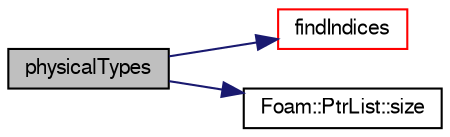 digraph "physicalTypes"
{
  bgcolor="transparent";
  edge [fontname="FreeSans",fontsize="10",labelfontname="FreeSans",labelfontsize="10"];
  node [fontname="FreeSans",fontsize="10",shape=record];
  rankdir="LR";
  Node2837 [label="physicalTypes",height=0.2,width=0.4,color="black", fillcolor="grey75", style="filled", fontcolor="black"];
  Node2837 -> Node2838 [color="midnightblue",fontsize="10",style="solid",fontname="FreeSans"];
  Node2838 [label="findIndices",height=0.2,width=0.4,color="red",URL="$a27402.html#a3e15652c7db41cd0638d8a95cc9075e5",tooltip="Return patch indices for all matches. Optionally matches patchGroups. "];
  Node2837 -> Node2894 [color="midnightblue",fontsize="10",style="solid",fontname="FreeSans"];
  Node2894 [label="Foam::PtrList::size",height=0.2,width=0.4,color="black",URL="$a25914.html#a47b3bf30da1eb3ab8076b5fbe00e0494",tooltip="Return the number of elements in the PtrList. "];
}

